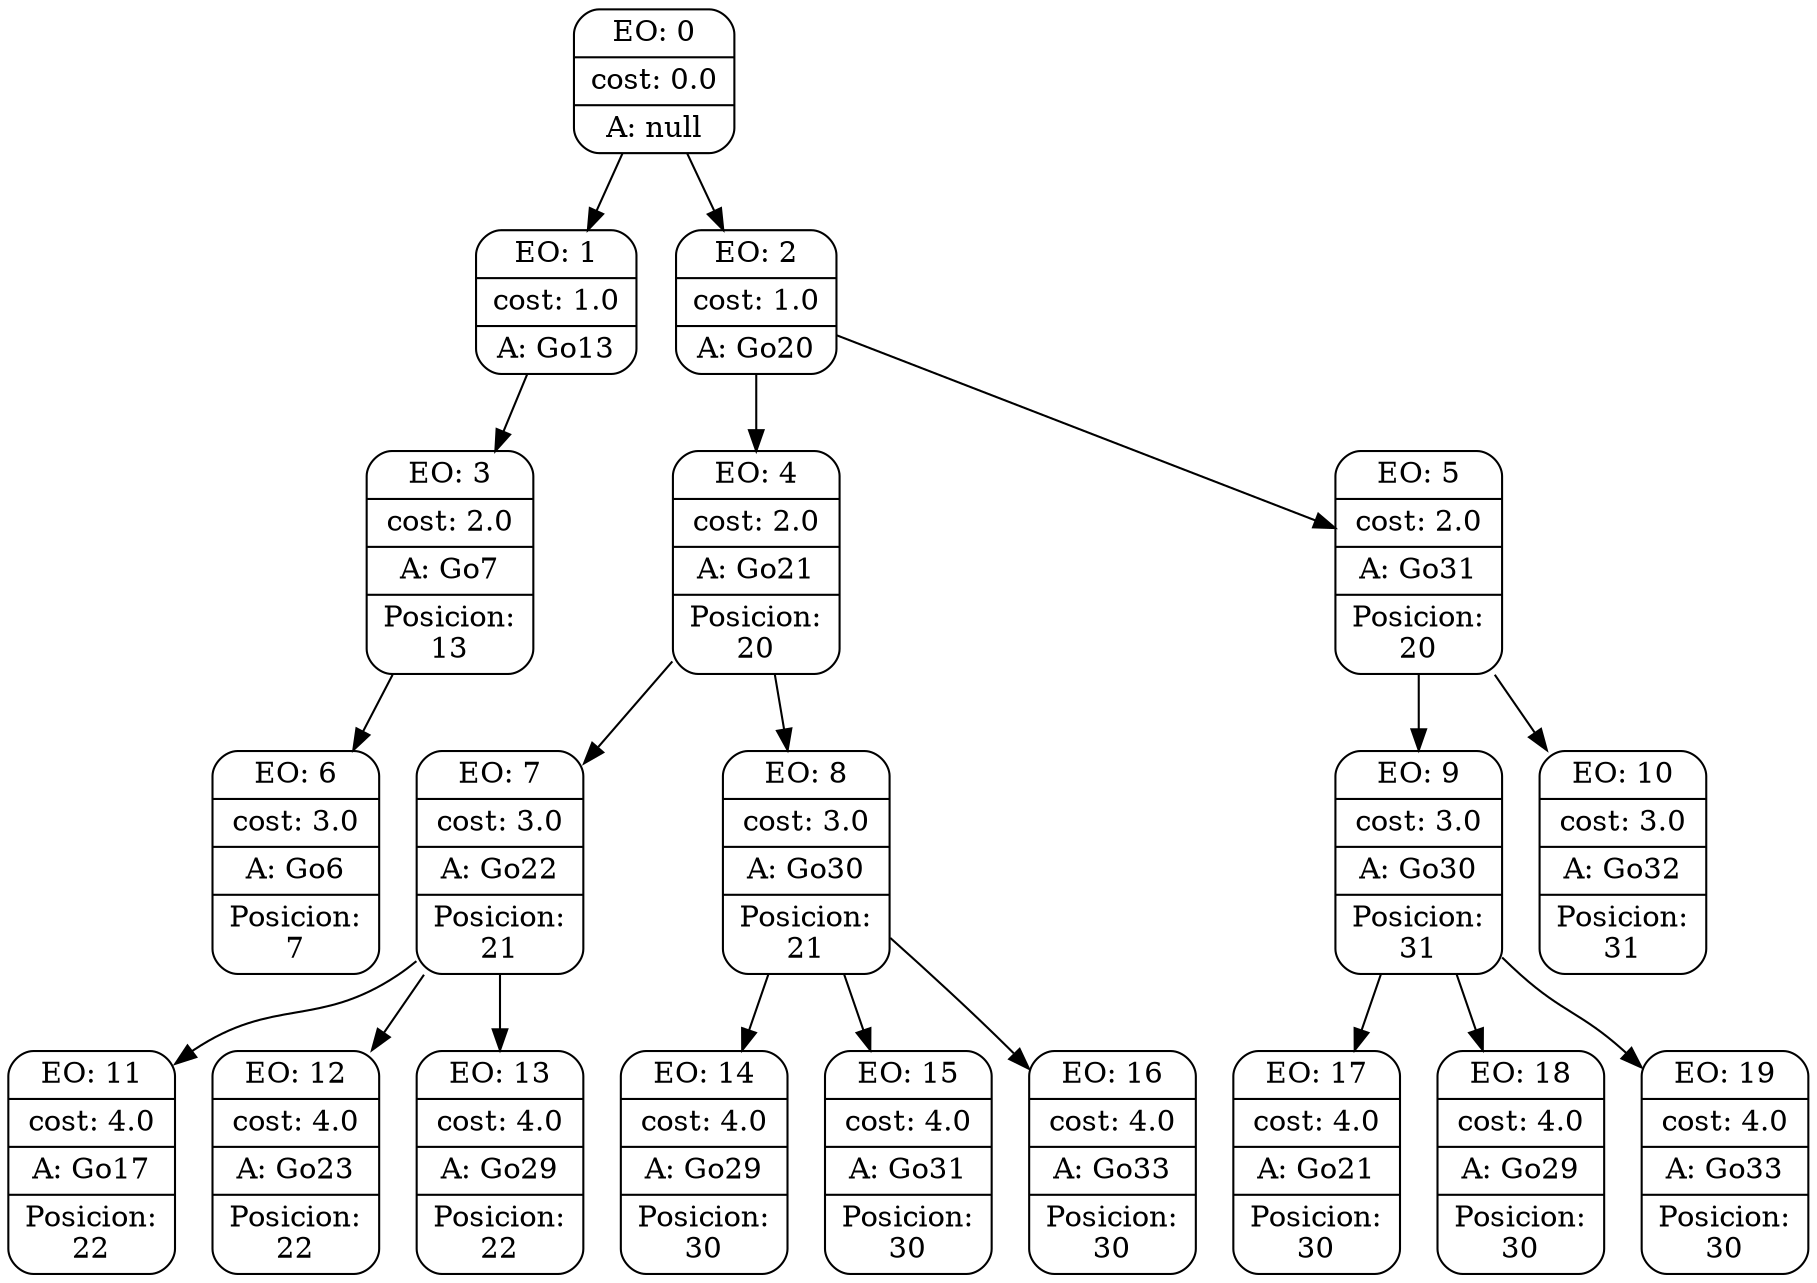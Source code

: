 digraph g {
node [shape = Mrecord];
nodo0[label="{EO: 0|cost: 0.0|A: null}"]
nodo1[label="{EO: 1|cost: 1.0|A: Go13}"]
nodo3[label="{EO: 3|cost: 2.0|A: Go7|Posicion:\n13}"]
nodo6[label="{EO: 6|cost: 3.0|A: Go6|Posicion:\n7}"]

nodo3 -> nodo6;

nodo1 -> nodo3;

nodo0 -> nodo1;
nodo2[label="{EO: 2|cost: 1.0|A: Go20}"]
nodo4[label="{EO: 4|cost: 2.0|A: Go21|Posicion:\n20}"]
nodo7[label="{EO: 7|cost: 3.0|A: Go22|Posicion:\n21}"]
nodo11[label="{EO: 11|cost: 4.0|A: Go17|Posicion:\n22}"]

nodo7 -> nodo11;
nodo12[label="{EO: 12|cost: 4.0|A: Go23|Posicion:\n22}"]

nodo7 -> nodo12;
nodo13[label="{EO: 13|cost: 4.0|A: Go29|Posicion:\n22}"]

nodo7 -> nodo13;

nodo4 -> nodo7;
nodo8[label="{EO: 8|cost: 3.0|A: Go30|Posicion:\n21}"]
nodo14[label="{EO: 14|cost: 4.0|A: Go29|Posicion:\n30}"]

nodo8 -> nodo14;
nodo15[label="{EO: 15|cost: 4.0|A: Go31|Posicion:\n30}"]

nodo8 -> nodo15;
nodo16[label="{EO: 16|cost: 4.0|A: Go33|Posicion:\n30}"]

nodo8 -> nodo16;

nodo4 -> nodo8;

nodo2 -> nodo4;
nodo5[label="{EO: 5|cost: 2.0|A: Go31|Posicion:\n20}"]
nodo9[label="{EO: 9|cost: 3.0|A: Go30|Posicion:\n31}"]
nodo17[label="{EO: 17|cost: 4.0|A: Go21|Posicion:\n30}"]

nodo9 -> nodo17;
nodo18[label="{EO: 18|cost: 4.0|A: Go29|Posicion:\n30}"]

nodo9 -> nodo18;
nodo19[label="{EO: 19|cost: 4.0|A: Go33|Posicion:\n30}"]

nodo9 -> nodo19;

nodo5 -> nodo9;
nodo10[label="{EO: 10|cost: 3.0|A: Go32|Posicion:\n31}"]

nodo5 -> nodo10;

nodo2 -> nodo5;

nodo0 -> nodo2;


}